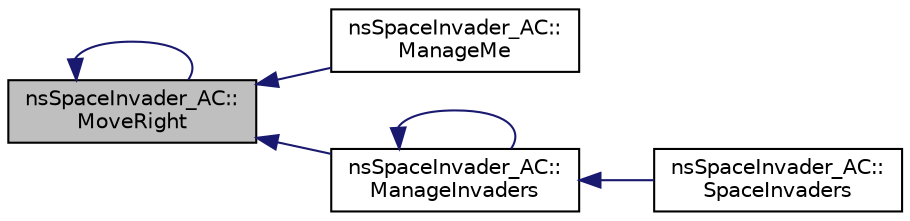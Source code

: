 digraph "nsSpaceInvader_AC::MoveRight"
{
  edge [fontname="Helvetica",fontsize="10",labelfontname="Helvetica",labelfontsize="10"];
  node [fontname="Helvetica",fontsize="10",shape=record];
  rankdir="LR";
  Node1 [label="nsSpaceInvader_AC::\lMoveRight",height=0.2,width=0.4,color="black", fillcolor="grey75", style="filled", fontcolor="black"];
  Node1 -> Node1 [dir="back",color="midnightblue",fontsize="10",style="solid",fontname="Helvetica"];
  Node1 -> Node2 [dir="back",color="midnightblue",fontsize="10",style="solid",fontname="Helvetica"];
  Node2 [label="nsSpaceInvader_AC::\lManageMe",height=0.2,width=0.4,color="black", fillcolor="white", style="filled",URL="$_space_invader___a_c_8cpp.html#abe820b6890289f3db21c30b25ed962e2",tooltip="Simule le jeu du joueur. C&#39;est ici que le joueur choisit ce qu&#39;il fait. S&#39;il décide de tirer..."];
  Node1 -> Node3 [dir="back",color="midnightblue",fontsize="10",style="solid",fontname="Helvetica"];
  Node3 [label="nsSpaceInvader_AC::\lManageInvaders",height=0.2,width=0.4,color="black", fillcolor="white", style="filled",URL="$_space_invader___a_c_8cpp.html#ad139b483cd32f32870b9fca20e1a3c38",tooltip="ManageInvaders Simule le jeu de l&#39;envahisseur. "];
  Node3 -> Node3 [dir="back",color="midnightblue",fontsize="10",style="solid",fontname="Helvetica"];
  Node3 -> Node4 [dir="back",color="midnightblue",fontsize="10",style="solid",fontname="Helvetica"];
  Node4 [label="nsSpaceInvader_AC::\lSpaceInvaders",height=0.2,width=0.4,color="black", fillcolor="white", style="filled",URL="$_space_invader___a_c_8cpp.html#a84e7c837aad38b838b1d0072306214a7",tooltip="Fonction principale du jeu sans option. "];
}
